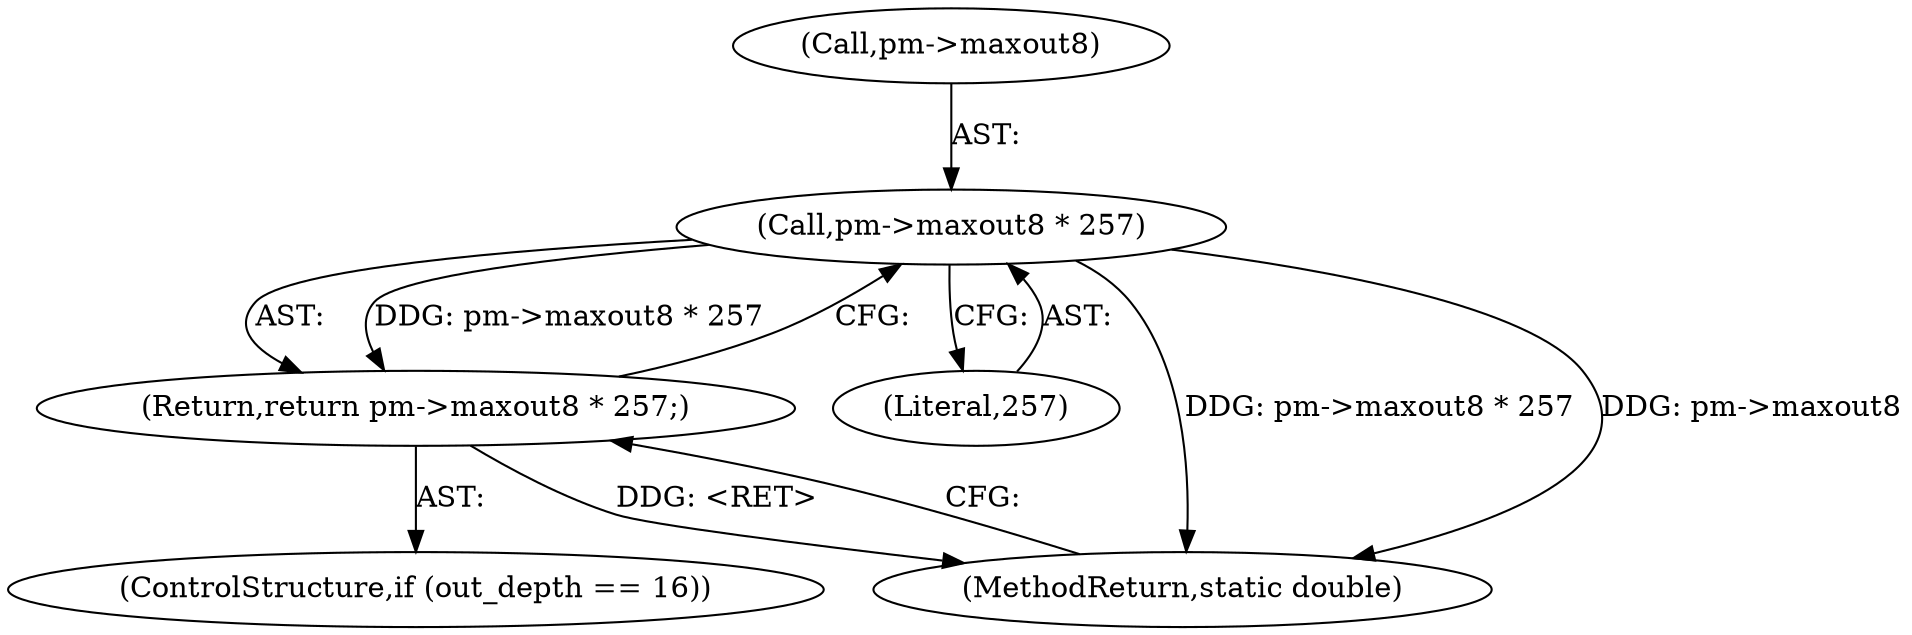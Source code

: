 digraph "0_Android_9d4853418ab2f754c2b63e091c29c5529b8b86ca_108@pointer" {
"1000142" [label="(Call,pm->maxout8 * 257)"];
"1000141" [label="(Return,return pm->maxout8 * 257;)"];
"1000137" [label="(ControlStructure,if (out_depth == 16))"];
"1000146" [label="(Literal,257)"];
"1000142" [label="(Call,pm->maxout8 * 257)"];
"1000141" [label="(Return,return pm->maxout8 * 257;)"];
"1000143" [label="(Call,pm->maxout8)"];
"1000152" [label="(MethodReturn,static double)"];
"1000142" -> "1000141"  [label="AST: "];
"1000142" -> "1000146"  [label="CFG: "];
"1000143" -> "1000142"  [label="AST: "];
"1000146" -> "1000142"  [label="AST: "];
"1000141" -> "1000142"  [label="CFG: "];
"1000142" -> "1000152"  [label="DDG: pm->maxout8 * 257"];
"1000142" -> "1000152"  [label="DDG: pm->maxout8"];
"1000142" -> "1000141"  [label="DDG: pm->maxout8 * 257"];
"1000141" -> "1000137"  [label="AST: "];
"1000152" -> "1000141"  [label="CFG: "];
"1000141" -> "1000152"  [label="DDG: <RET>"];
}
